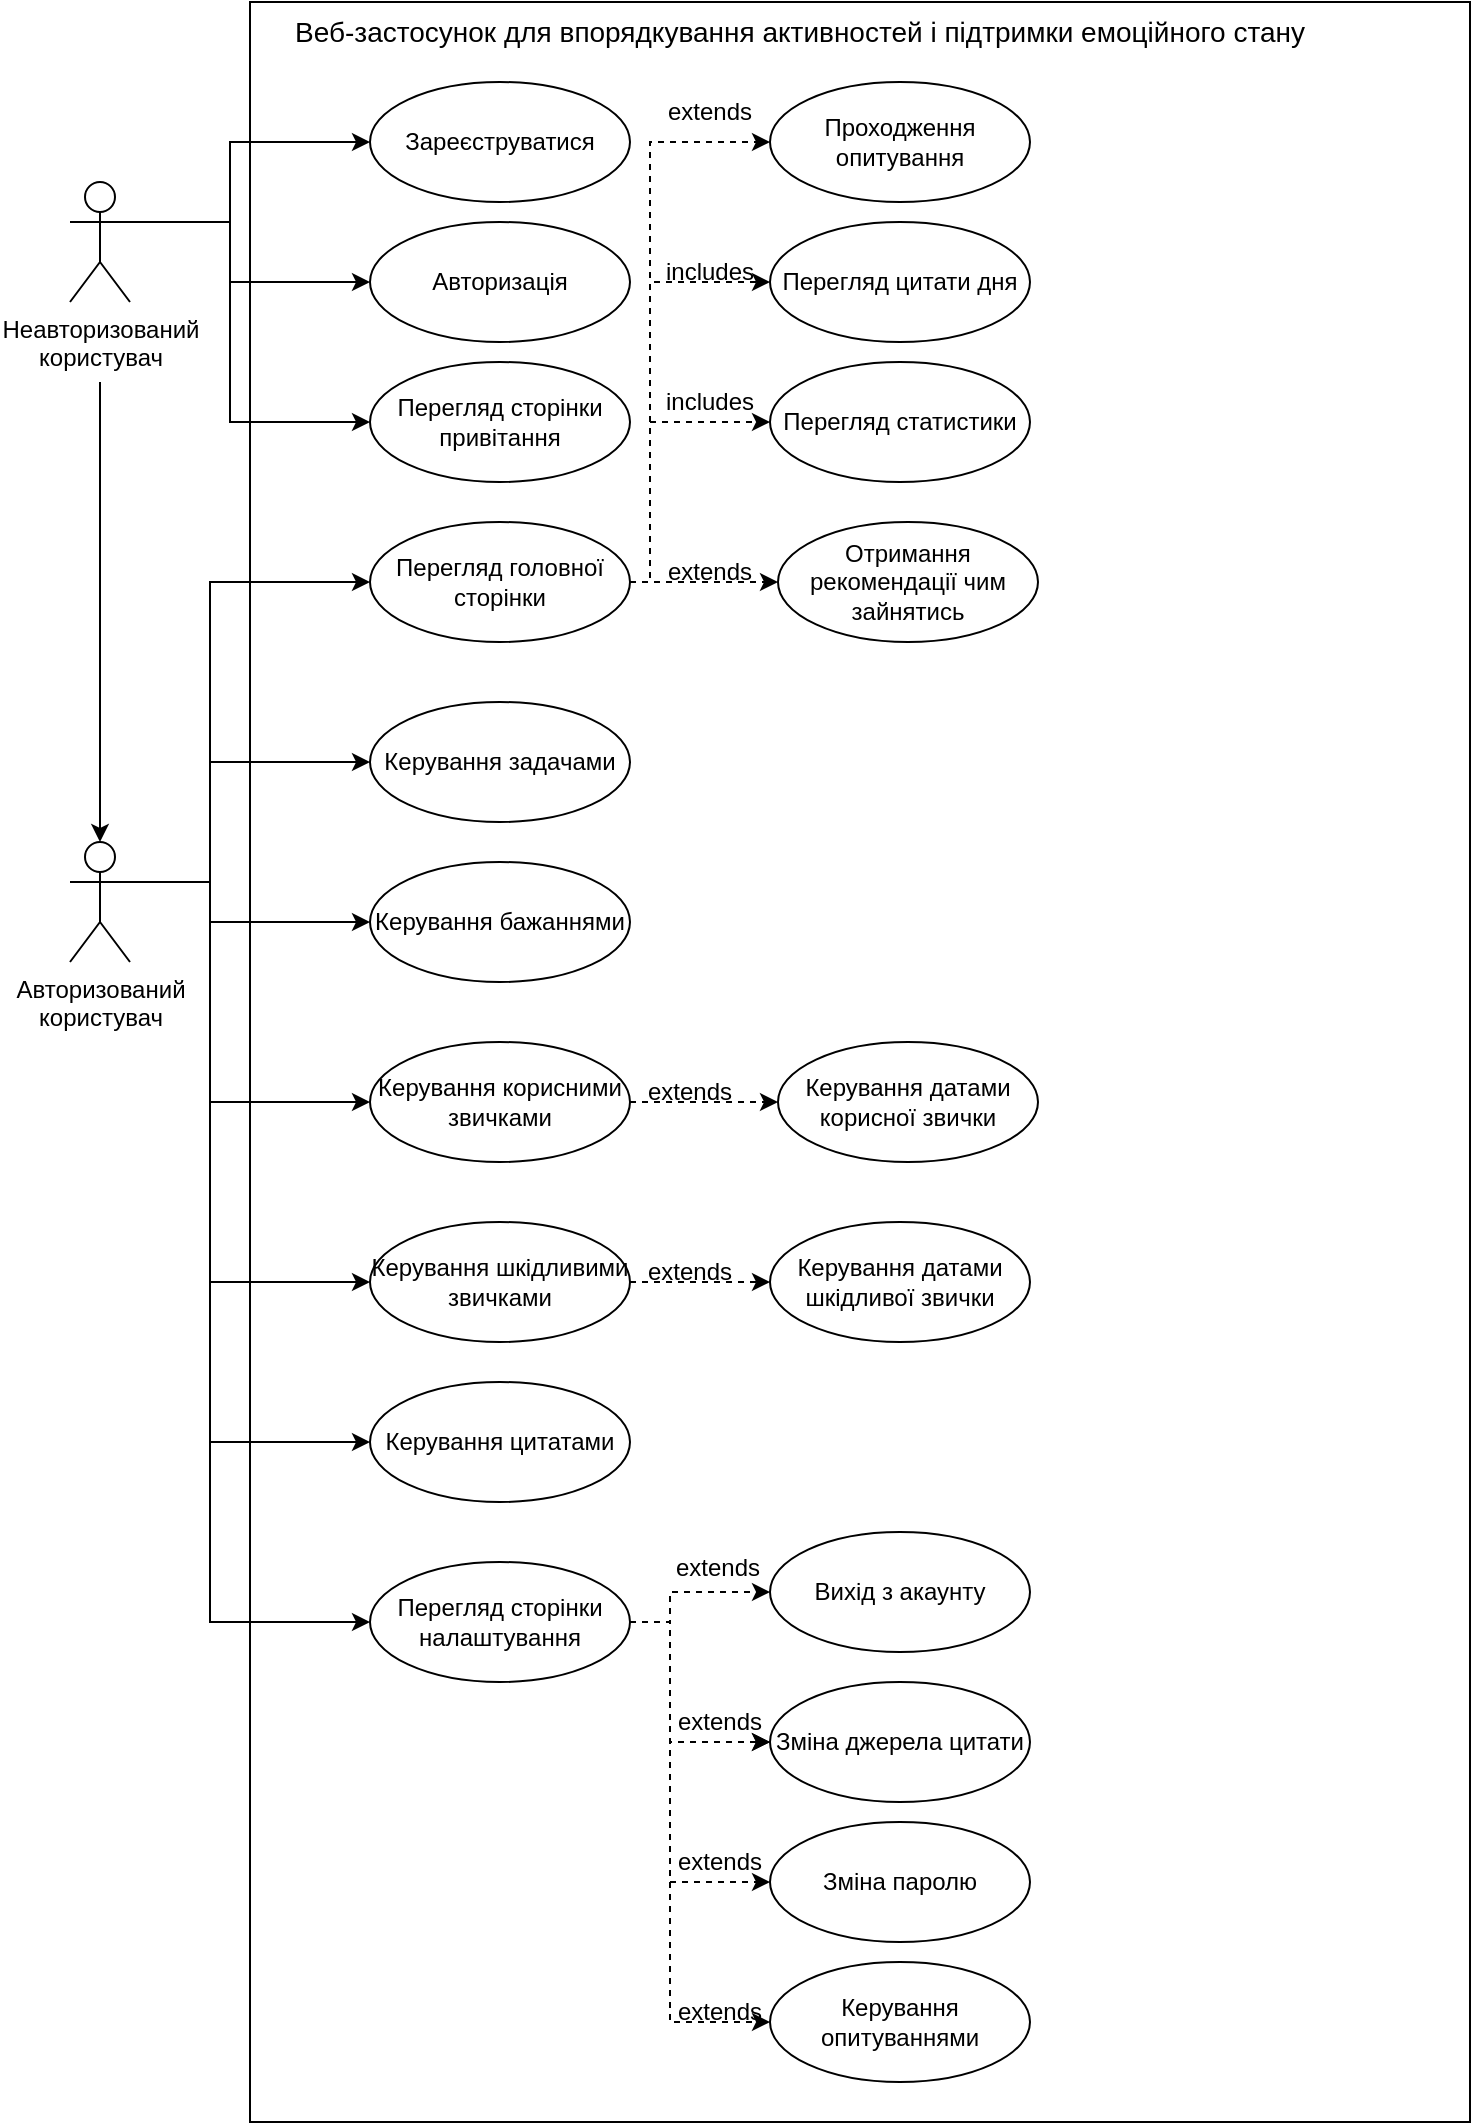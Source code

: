 <mxfile version="24.4.3" type="device">
  <diagram name="Page-1" id="OQHkLqtZVT6FpTslGJKW">
    <mxGraphModel dx="1271" dy="677" grid="1" gridSize="10" guides="1" tooltips="1" connect="1" arrows="1" fold="1" page="1" pageScale="1" pageWidth="827" pageHeight="1169" math="0" shadow="0">
      <root>
        <mxCell id="0" />
        <mxCell id="1" parent="0" />
        <mxCell id="Xd0-FXHD1_E9YEugziES-1" value="" style="rounded=0;whiteSpace=wrap;html=1;" parent="1" vertex="1">
          <mxGeometry x="180" y="80" width="610" height="1060" as="geometry" />
        </mxCell>
        <mxCell id="Xd0-FXHD1_E9YEugziES-2" value="Веб-застосунок для впорядкування активностей і підтримки емоційного стану" style="text;html=1;align=center;verticalAlign=middle;whiteSpace=wrap;rounded=0;fontSize=14;" parent="1" vertex="1">
          <mxGeometry x="160" y="80" width="590" height="30" as="geometry" />
        </mxCell>
        <mxCell id="Xd0-FXHD1_E9YEugziES-8" style="edgeStyle=orthogonalEdgeStyle;rounded=0;orthogonalLoop=1;jettySize=auto;html=1;exitX=1;exitY=0.333;exitDx=0;exitDy=0;exitPerimeter=0;entryX=0;entryY=0.5;entryDx=0;entryDy=0;" parent="1" source="Xd0-FXHD1_E9YEugziES-3" target="Xd0-FXHD1_E9YEugziES-5" edge="1">
          <mxGeometry relative="1" as="geometry">
            <Array as="points">
              <mxPoint x="170" y="190" />
              <mxPoint x="170" y="150" />
            </Array>
          </mxGeometry>
        </mxCell>
        <mxCell id="Xd0-FXHD1_E9YEugziES-9" style="edgeStyle=orthogonalEdgeStyle;rounded=0;orthogonalLoop=1;jettySize=auto;html=1;exitX=1;exitY=0.333;exitDx=0;exitDy=0;exitPerimeter=0;entryX=0;entryY=0.5;entryDx=0;entryDy=0;" parent="1" source="Xd0-FXHD1_E9YEugziES-3" target="Xd0-FXHD1_E9YEugziES-6" edge="1">
          <mxGeometry relative="1" as="geometry">
            <Array as="points">
              <mxPoint x="170" y="190" />
              <mxPoint x="170" y="220" />
            </Array>
          </mxGeometry>
        </mxCell>
        <mxCell id="Xd0-FXHD1_E9YEugziES-10" style="edgeStyle=orthogonalEdgeStyle;rounded=0;orthogonalLoop=1;jettySize=auto;html=1;exitX=1;exitY=0.333;exitDx=0;exitDy=0;exitPerimeter=0;entryX=0;entryY=0.5;entryDx=0;entryDy=0;" parent="1" source="Xd0-FXHD1_E9YEugziES-3" target="Xd0-FXHD1_E9YEugziES-7" edge="1">
          <mxGeometry relative="1" as="geometry">
            <Array as="points">
              <mxPoint x="170" y="190" />
              <mxPoint x="170" y="290" />
            </Array>
          </mxGeometry>
        </mxCell>
        <mxCell id="Xd0-FXHD1_E9YEugziES-3" value="Неавторизований &lt;br&gt;користувач" style="shape=umlActor;verticalLabelPosition=bottom;verticalAlign=top;html=1;outlineConnect=0;" parent="1" vertex="1">
          <mxGeometry x="90" y="170" width="30" height="60" as="geometry" />
        </mxCell>
        <mxCell id="Xd0-FXHD1_E9YEugziES-25" style="edgeStyle=orthogonalEdgeStyle;rounded=0;orthogonalLoop=1;jettySize=auto;html=1;exitX=1;exitY=0.333;exitDx=0;exitDy=0;exitPerimeter=0;entryX=0;entryY=0.5;entryDx=0;entryDy=0;" parent="1" source="Xd0-FXHD1_E9YEugziES-4" target="Xd0-FXHD1_E9YEugziES-15" edge="1">
          <mxGeometry relative="1" as="geometry">
            <Array as="points">
              <mxPoint x="160" y="520" />
              <mxPoint x="160" y="370" />
            </Array>
          </mxGeometry>
        </mxCell>
        <mxCell id="Xd0-FXHD1_E9YEugziES-26" style="edgeStyle=orthogonalEdgeStyle;rounded=0;orthogonalLoop=1;jettySize=auto;html=1;exitX=1;exitY=0.333;exitDx=0;exitDy=0;exitPerimeter=0;entryX=0;entryY=0.5;entryDx=0;entryDy=0;" parent="1" source="Xd0-FXHD1_E9YEugziES-4" edge="1">
          <mxGeometry relative="1" as="geometry">
            <Array as="points">
              <mxPoint x="160" y="520" />
              <mxPoint x="160" y="460" />
            </Array>
            <mxPoint x="240" y="460" as="targetPoint" />
          </mxGeometry>
        </mxCell>
        <mxCell id="Xd0-FXHD1_E9YEugziES-28" style="edgeStyle=orthogonalEdgeStyle;rounded=0;orthogonalLoop=1;jettySize=auto;html=1;exitX=1;exitY=0.333;exitDx=0;exitDy=0;exitPerimeter=0;entryX=0;entryY=0.5;entryDx=0;entryDy=0;" parent="1" source="Xd0-FXHD1_E9YEugziES-4" edge="1">
          <mxGeometry relative="1" as="geometry">
            <Array as="points">
              <mxPoint x="160" y="520" />
              <mxPoint x="160" y="630" />
            </Array>
            <mxPoint x="240" y="630" as="targetPoint" />
          </mxGeometry>
        </mxCell>
        <mxCell id="Xd0-FXHD1_E9YEugziES-29" style="edgeStyle=orthogonalEdgeStyle;rounded=0;orthogonalLoop=1;jettySize=auto;html=1;exitX=1;exitY=0.333;exitDx=0;exitDy=0;exitPerimeter=0;entryX=0;entryY=0.5;entryDx=0;entryDy=0;" parent="1" source="Xd0-FXHD1_E9YEugziES-4" edge="1">
          <mxGeometry relative="1" as="geometry">
            <Array as="points">
              <mxPoint x="160" y="520" />
              <mxPoint x="160" y="720" />
            </Array>
            <mxPoint x="240" y="720" as="targetPoint" />
          </mxGeometry>
        </mxCell>
        <mxCell id="Xd0-FXHD1_E9YEugziES-30" style="edgeStyle=orthogonalEdgeStyle;rounded=0;orthogonalLoop=1;jettySize=auto;html=1;exitX=1;exitY=0.333;exitDx=0;exitDy=0;exitPerimeter=0;entryX=0;entryY=0.5;entryDx=0;entryDy=0;" parent="1" source="Xd0-FXHD1_E9YEugziES-4" edge="1">
          <mxGeometry relative="1" as="geometry">
            <Array as="points">
              <mxPoint x="160" y="520" />
              <mxPoint x="160" y="800" />
            </Array>
            <mxPoint x="240" y="800" as="targetPoint" />
          </mxGeometry>
        </mxCell>
        <mxCell id="Xd0-FXHD1_E9YEugziES-31" style="edgeStyle=orthogonalEdgeStyle;rounded=0;orthogonalLoop=1;jettySize=auto;html=1;exitX=1;exitY=0.333;exitDx=0;exitDy=0;exitPerimeter=0;entryX=0;entryY=0.5;entryDx=0;entryDy=0;" parent="1" source="Xd0-FXHD1_E9YEugziES-4" target="Xd0-FXHD1_E9YEugziES-24" edge="1">
          <mxGeometry relative="1" as="geometry">
            <Array as="points">
              <mxPoint x="160" y="520" />
              <mxPoint x="160" y="890" />
              <mxPoint x="240" y="890" />
            </Array>
          </mxGeometry>
        </mxCell>
        <mxCell id="NjAzYDSBbr5pqu_IJ2UT-25" style="edgeStyle=orthogonalEdgeStyle;rounded=0;orthogonalLoop=1;jettySize=auto;html=1;exitX=1;exitY=0.333;exitDx=0;exitDy=0;exitPerimeter=0;entryX=0;entryY=0.5;entryDx=0;entryDy=0;" parent="1" source="Xd0-FXHD1_E9YEugziES-4" edge="1">
          <mxGeometry relative="1" as="geometry">
            <Array as="points">
              <mxPoint x="160" y="520" />
              <mxPoint x="160" y="540" />
            </Array>
            <mxPoint x="240" y="540" as="targetPoint" />
          </mxGeometry>
        </mxCell>
        <mxCell id="Xd0-FXHD1_E9YEugziES-4" value="Авторизований &lt;br&gt;користувач" style="shape=umlActor;verticalLabelPosition=bottom;verticalAlign=top;html=1;outlineConnect=0;" parent="1" vertex="1">
          <mxGeometry x="90" y="500" width="30" height="60" as="geometry" />
        </mxCell>
        <mxCell id="Xd0-FXHD1_E9YEugziES-5" value="Зареєструватися" style="ellipse;whiteSpace=wrap;html=1;" parent="1" vertex="1">
          <mxGeometry x="240" y="120" width="130" height="60" as="geometry" />
        </mxCell>
        <mxCell id="Xd0-FXHD1_E9YEugziES-6" value="Авторизація" style="ellipse;whiteSpace=wrap;html=1;" parent="1" vertex="1">
          <mxGeometry x="240" y="190" width="130" height="60" as="geometry" />
        </mxCell>
        <mxCell id="Xd0-FXHD1_E9YEugziES-7" value="Перегляд сторінки привітання" style="ellipse;whiteSpace=wrap;html=1;" parent="1" vertex="1">
          <mxGeometry x="240" y="260" width="130" height="60" as="geometry" />
        </mxCell>
        <mxCell id="Xd0-FXHD1_E9YEugziES-12" value="" style="endArrow=classic;html=1;rounded=0;entryX=0.5;entryY=0;entryDx=0;entryDy=0;entryPerimeter=0;" parent="1" target="Xd0-FXHD1_E9YEugziES-4" edge="1">
          <mxGeometry width="50" height="50" relative="1" as="geometry">
            <mxPoint x="105" y="270" as="sourcePoint" />
            <mxPoint x="440" y="370" as="targetPoint" />
          </mxGeometry>
        </mxCell>
        <mxCell id="NjAzYDSBbr5pqu_IJ2UT-13" style="edgeStyle=orthogonalEdgeStyle;rounded=0;orthogonalLoop=1;jettySize=auto;html=1;exitX=1;exitY=0.5;exitDx=0;exitDy=0;entryX=0;entryY=0.5;entryDx=0;entryDy=0;dashed=1;" parent="1" source="Xd0-FXHD1_E9YEugziES-15" target="NjAzYDSBbr5pqu_IJ2UT-11" edge="1">
          <mxGeometry relative="1" as="geometry">
            <Array as="points">
              <mxPoint x="380" y="370" />
              <mxPoint x="380" y="150" />
            </Array>
          </mxGeometry>
        </mxCell>
        <mxCell id="CRsS4DMguTAwGu6_ltrm-5" style="edgeStyle=orthogonalEdgeStyle;rounded=0;orthogonalLoop=1;jettySize=auto;html=1;exitX=1;exitY=0.5;exitDx=0;exitDy=0;entryX=0;entryY=0.5;entryDx=0;entryDy=0;dashed=1;" parent="1" source="Xd0-FXHD1_E9YEugziES-15" target="-fCquBtNkmywSVqLyjti-3" edge="1">
          <mxGeometry relative="1" as="geometry" />
        </mxCell>
        <mxCell id="CRsS4DMguTAwGu6_ltrm-7" style="edgeStyle=orthogonalEdgeStyle;rounded=0;orthogonalLoop=1;jettySize=auto;html=1;exitX=1;exitY=0.5;exitDx=0;exitDy=0;entryX=0;entryY=0.5;entryDx=0;entryDy=0;dashed=1;" parent="1" source="Xd0-FXHD1_E9YEugziES-15" target="NjAzYDSBbr5pqu_IJ2UT-3" edge="1">
          <mxGeometry relative="1" as="geometry">
            <Array as="points">
              <mxPoint x="380" y="370" />
              <mxPoint x="380" y="290" />
            </Array>
          </mxGeometry>
        </mxCell>
        <mxCell id="Xd0-FXHD1_E9YEugziES-15" value="Перегляд головної сторінки" style="ellipse;whiteSpace=wrap;html=1;" parent="1" vertex="1">
          <mxGeometry x="240" y="340" width="130" height="60" as="geometry" />
        </mxCell>
        <mxCell id="NjAzYDSBbr5pqu_IJ2UT-36" style="edgeStyle=orthogonalEdgeStyle;rounded=0;orthogonalLoop=1;jettySize=auto;html=1;exitX=1;exitY=0.5;exitDx=0;exitDy=0;entryX=0;entryY=0.5;entryDx=0;entryDy=0;dashed=1;" parent="1" source="Xd0-FXHD1_E9YEugziES-24" target="NjAzYDSBbr5pqu_IJ2UT-34" edge="1">
          <mxGeometry relative="1" as="geometry">
            <Array as="points">
              <mxPoint x="390" y="890" />
              <mxPoint x="390" y="875" />
            </Array>
          </mxGeometry>
        </mxCell>
        <mxCell id="NjAzYDSBbr5pqu_IJ2UT-50" style="edgeStyle=orthogonalEdgeStyle;rounded=0;orthogonalLoop=1;jettySize=auto;html=1;exitX=1;exitY=0.5;exitDx=0;exitDy=0;entryX=0;entryY=0.5;entryDx=0;entryDy=0;dashed=1;" parent="1" source="Xd0-FXHD1_E9YEugziES-24" target="NjAzYDSBbr5pqu_IJ2UT-49" edge="1">
          <mxGeometry relative="1" as="geometry">
            <Array as="points">
              <mxPoint x="390" y="890" />
              <mxPoint x="390" y="950" />
            </Array>
          </mxGeometry>
        </mxCell>
        <mxCell id="CRsS4DMguTAwGu6_ltrm-4" style="edgeStyle=orthogonalEdgeStyle;rounded=0;orthogonalLoop=1;jettySize=auto;html=1;exitX=1;exitY=0.5;exitDx=0;exitDy=0;entryX=0;entryY=0.5;entryDx=0;entryDy=0;dashed=1;" parent="1" source="Xd0-FXHD1_E9YEugziES-24" target="NjAzYDSBbr5pqu_IJ2UT-35" edge="1">
          <mxGeometry relative="1" as="geometry">
            <Array as="points">
              <mxPoint x="390" y="890" />
              <mxPoint x="390" y="1020" />
            </Array>
          </mxGeometry>
        </mxCell>
        <mxCell id="LKv2l6jOzq7FElYFPHnO-3" style="edgeStyle=orthogonalEdgeStyle;rounded=0;orthogonalLoop=1;jettySize=auto;html=1;exitX=1;exitY=0.5;exitDx=0;exitDy=0;entryX=0;entryY=0.5;entryDx=0;entryDy=0;dashed=1;" parent="1" source="Xd0-FXHD1_E9YEugziES-24" edge="1">
          <mxGeometry relative="1" as="geometry">
            <Array as="points">
              <mxPoint x="390" y="890" />
              <mxPoint x="390" y="1090" />
            </Array>
            <mxPoint x="440" y="1090" as="targetPoint" />
          </mxGeometry>
        </mxCell>
        <mxCell id="Xd0-FXHD1_E9YEugziES-24" value="Перегляд сторінки налаштування" style="ellipse;whiteSpace=wrap;html=1;" parent="1" vertex="1">
          <mxGeometry x="240" y="860" width="130" height="60" as="geometry" />
        </mxCell>
        <mxCell id="NjAzYDSBbr5pqu_IJ2UT-3" value="Перегляд статистики" style="ellipse;whiteSpace=wrap;html=1;" parent="1" vertex="1">
          <mxGeometry x="440" y="260" width="130" height="60" as="geometry" />
        </mxCell>
        <mxCell id="NjAzYDSBbr5pqu_IJ2UT-11" value="Проходження опитування" style="ellipse;whiteSpace=wrap;html=1;" parent="1" vertex="1">
          <mxGeometry x="440" y="120" width="130" height="60" as="geometry" />
        </mxCell>
        <mxCell id="NjAzYDSBbr5pqu_IJ2UT-17" value="Керування&amp;nbsp;задачами" style="ellipse;whiteSpace=wrap;html=1;" parent="1" vertex="1">
          <mxGeometry x="240" y="430" width="130" height="60" as="geometry" />
        </mxCell>
        <mxCell id="NjAzYDSBbr5pqu_IJ2UT-24" value="Керування&amp;nbsp;бажаннями" style="ellipse;whiteSpace=wrap;html=1;" parent="1" vertex="1">
          <mxGeometry x="240" y="510" width="130" height="60" as="geometry" />
        </mxCell>
        <mxCell id="NjAzYDSBbr5pqu_IJ2UT-33" style="edgeStyle=orthogonalEdgeStyle;rounded=0;orthogonalLoop=1;jettySize=auto;html=1;exitX=1;exitY=0.5;exitDx=0;exitDy=0;entryX=0;entryY=0.5;entryDx=0;entryDy=0;dashed=1;" parent="1" source="NjAzYDSBbr5pqu_IJ2UT-29" target="NjAzYDSBbr5pqu_IJ2UT-32" edge="1">
          <mxGeometry relative="1" as="geometry" />
        </mxCell>
        <mxCell id="NjAzYDSBbr5pqu_IJ2UT-29" value="Керування корисними звичками" style="ellipse;whiteSpace=wrap;html=1;" parent="1" vertex="1">
          <mxGeometry x="240" y="600" width="130" height="60" as="geometry" />
        </mxCell>
        <mxCell id="NjAzYDSBbr5pqu_IJ2UT-32" value="Керування датами корисної звички" style="ellipse;whiteSpace=wrap;html=1;" parent="1" vertex="1">
          <mxGeometry x="444" y="600" width="130" height="60" as="geometry" />
        </mxCell>
        <mxCell id="NjAzYDSBbr5pqu_IJ2UT-34" value="Вихід з акаунту" style="ellipse;whiteSpace=wrap;html=1;" parent="1" vertex="1">
          <mxGeometry x="440" y="845" width="130" height="60" as="geometry" />
        </mxCell>
        <mxCell id="NjAzYDSBbr5pqu_IJ2UT-35" value="Зміна паролю" style="ellipse;whiteSpace=wrap;html=1;" parent="1" vertex="1">
          <mxGeometry x="440" y="990" width="130" height="60" as="geometry" />
        </mxCell>
        <mxCell id="NjAzYDSBbr5pqu_IJ2UT-43" style="edgeStyle=orthogonalEdgeStyle;rounded=0;orthogonalLoop=1;jettySize=auto;html=1;exitX=1;exitY=0.5;exitDx=0;exitDy=0;dashed=1;" parent="1" source="NjAzYDSBbr5pqu_IJ2UT-39" target="NjAzYDSBbr5pqu_IJ2UT-40" edge="1">
          <mxGeometry relative="1" as="geometry" />
        </mxCell>
        <mxCell id="NjAzYDSBbr5pqu_IJ2UT-39" value="Керування&amp;nbsp;шкідливими звичками" style="ellipse;whiteSpace=wrap;html=1;" parent="1" vertex="1">
          <mxGeometry x="240" y="690" width="130" height="60" as="geometry" />
        </mxCell>
        <mxCell id="NjAzYDSBbr5pqu_IJ2UT-40" value="Керування&amp;nbsp;датами шкідливої звички" style="ellipse;whiteSpace=wrap;html=1;" parent="1" vertex="1">
          <mxGeometry x="440" y="690" width="130" height="60" as="geometry" />
        </mxCell>
        <mxCell id="NjAzYDSBbr5pqu_IJ2UT-44" value="Керування цитатами" style="ellipse;whiteSpace=wrap;html=1;" parent="1" vertex="1">
          <mxGeometry x="240" y="770" width="130" height="60" as="geometry" />
        </mxCell>
        <mxCell id="NjAzYDSBbr5pqu_IJ2UT-51" value="extends" style="text;html=1;align=center;verticalAlign=middle;whiteSpace=wrap;rounded=0;" parent="1" vertex="1">
          <mxGeometry x="380" y="120" width="60" height="30" as="geometry" />
        </mxCell>
        <mxCell id="NjAzYDSBbr5pqu_IJ2UT-52" value="includes" style="text;html=1;align=center;verticalAlign=middle;whiteSpace=wrap;rounded=0;" parent="1" vertex="1">
          <mxGeometry x="380" y="200" width="60" height="30" as="geometry" />
        </mxCell>
        <mxCell id="NjAzYDSBbr5pqu_IJ2UT-53" value="includes" style="text;html=1;align=center;verticalAlign=middle;whiteSpace=wrap;rounded=0;" parent="1" vertex="1">
          <mxGeometry x="380" y="270" width="60" height="20" as="geometry" />
        </mxCell>
        <mxCell id="NjAzYDSBbr5pqu_IJ2UT-59" value="extends" style="text;html=1;align=center;verticalAlign=middle;whiteSpace=wrap;rounded=0;" parent="1" vertex="1">
          <mxGeometry x="370" y="700" width="60" height="30" as="geometry" />
        </mxCell>
        <mxCell id="NjAzYDSBbr5pqu_IJ2UT-61" value="extends" style="text;html=1;align=center;verticalAlign=middle;whiteSpace=wrap;rounded=0;" parent="1" vertex="1">
          <mxGeometry x="385" y="1000" width="60" height="20" as="geometry" />
        </mxCell>
        <mxCell id="NjAzYDSBbr5pqu_IJ2UT-62" value="extends" style="text;html=1;align=center;verticalAlign=middle;whiteSpace=wrap;rounded=0;" parent="1" vertex="1">
          <mxGeometry x="390" y="930" width="50" height="20" as="geometry" />
        </mxCell>
        <mxCell id="NjAzYDSBbr5pqu_IJ2UT-64" value="extends" style="text;html=1;align=center;verticalAlign=middle;whiteSpace=wrap;rounded=0;" parent="1" vertex="1">
          <mxGeometry x="384" y="855" width="60" height="15" as="geometry" />
        </mxCell>
        <mxCell id="NjAzYDSBbr5pqu_IJ2UT-65" value="extends" style="text;html=1;align=center;verticalAlign=middle;whiteSpace=wrap;rounded=0;" parent="1" vertex="1">
          <mxGeometry x="370" y="610" width="60" height="30" as="geometry" />
        </mxCell>
        <mxCell id="-fCquBtNkmywSVqLyjti-3" value="Отримання рекомендації чим зайнятись" style="ellipse;whiteSpace=wrap;html=1;" parent="1" vertex="1">
          <mxGeometry x="444" y="340" width="130" height="60" as="geometry" />
        </mxCell>
        <mxCell id="-fCquBtNkmywSVqLyjti-5" value="extends" style="text;html=1;align=center;verticalAlign=middle;whiteSpace=wrap;rounded=0;" parent="1" vertex="1">
          <mxGeometry x="380" y="350" width="60" height="30" as="geometry" />
        </mxCell>
        <mxCell id="CRsS4DMguTAwGu6_ltrm-3" value="" style="edgeStyle=orthogonalEdgeStyle;rounded=0;orthogonalLoop=1;jettySize=auto;html=1;exitX=1;exitY=0.5;exitDx=0;exitDy=0;entryX=0;entryY=0.5;entryDx=0;entryDy=0;dashed=1;" parent="1" source="Xd0-FXHD1_E9YEugziES-24" target="NjAzYDSBbr5pqu_IJ2UT-49" edge="1">
          <mxGeometry relative="1" as="geometry">
            <mxPoint x="370" y="900" as="sourcePoint" />
            <mxPoint x="640" y="1020" as="targetPoint" />
            <Array as="points">
              <mxPoint x="390" y="890" />
              <mxPoint x="390" y="950" />
            </Array>
          </mxGeometry>
        </mxCell>
        <mxCell id="NjAzYDSBbr5pqu_IJ2UT-49" value="Зміна джерела цитати" style="ellipse;whiteSpace=wrap;html=1;" parent="1" vertex="1">
          <mxGeometry x="440" y="920" width="130" height="60" as="geometry" />
        </mxCell>
        <mxCell id="CRsS4DMguTAwGu6_ltrm-6" value="" style="edgeStyle=orthogonalEdgeStyle;rounded=0;orthogonalLoop=1;jettySize=auto;html=1;exitX=1;exitY=0.5;exitDx=0;exitDy=0;dashed=1;entryX=0;entryY=0.5;entryDx=0;entryDy=0;" parent="1" source="Xd0-FXHD1_E9YEugziES-15" target="NjAzYDSBbr5pqu_IJ2UT-2" edge="1">
          <mxGeometry relative="1" as="geometry">
            <Array as="points">
              <mxPoint x="380" y="370" />
              <mxPoint x="380" y="220" />
            </Array>
            <mxPoint x="370" y="370" as="sourcePoint" />
            <mxPoint x="440" y="290" as="targetPoint" />
          </mxGeometry>
        </mxCell>
        <mxCell id="NjAzYDSBbr5pqu_IJ2UT-2" value="Перегляд цитати дня" style="ellipse;whiteSpace=wrap;html=1;" parent="1" vertex="1">
          <mxGeometry x="440" y="190" width="130" height="60" as="geometry" />
        </mxCell>
        <mxCell id="LKv2l6jOzq7FElYFPHnO-5" value="Керування опитуваннями" style="ellipse;whiteSpace=wrap;html=1;" parent="1" vertex="1">
          <mxGeometry x="440" y="1060" width="130" height="60" as="geometry" />
        </mxCell>
        <mxCell id="9OfWupnbYe3X1JYUUSG4-1" value="extends" style="text;html=1;align=center;verticalAlign=middle;whiteSpace=wrap;rounded=0;" parent="1" vertex="1">
          <mxGeometry x="385" y="1080" width="60" height="10" as="geometry" />
        </mxCell>
      </root>
    </mxGraphModel>
  </diagram>
</mxfile>
